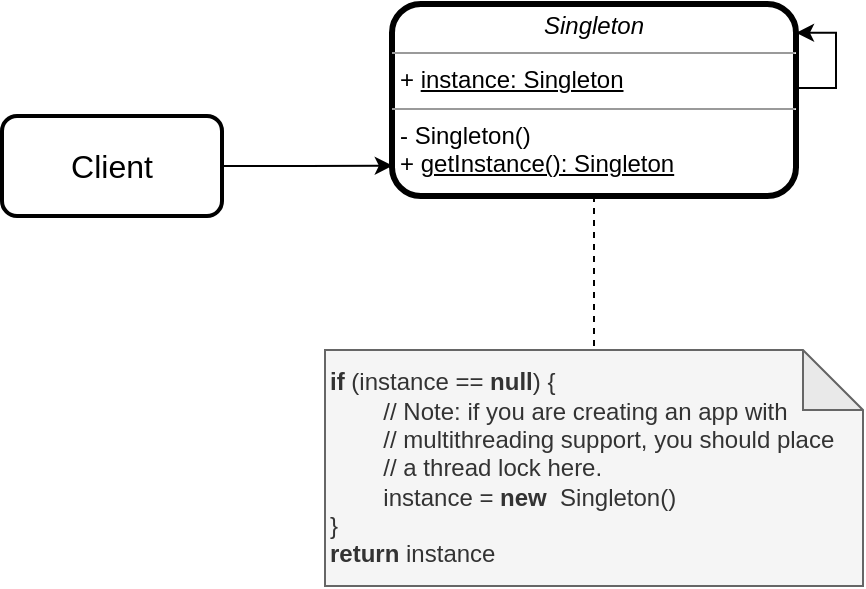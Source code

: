 <mxfile version="24.6.4" type="device" pages="8">
  <diagram name="singleton-pattern" id="eqs7JD16vDoEEscOEdrf">
    <mxGraphModel dx="2714" dy="1196" grid="0" gridSize="10" guides="1" tooltips="1" connect="1" arrows="1" fold="1" page="0" pageScale="1" pageWidth="850" pageHeight="1100" math="0" shadow="0">
      <root>
        <mxCell id="0" />
        <mxCell id="1" parent="0" />
        <mxCell id="7C1rUI94SHYAoZrGA9Un-16" style="edgeStyle=orthogonalEdgeStyle;rounded=0;orthogonalLoop=1;jettySize=auto;html=1;dashed=1;endArrow=none;endFill=0;" parent="1" source="7C1rUI94SHYAoZrGA9Un-2" target="7C1rUI94SHYAoZrGA9Un-15" edge="1">
          <mxGeometry relative="1" as="geometry" />
        </mxCell>
        <mxCell id="7C1rUI94SHYAoZrGA9Un-2" value="&lt;p style=&quot;margin:0px;margin-top:4px;text-align:center;&quot;&gt;&lt;i&gt;Singleton&lt;/i&gt;&lt;/p&gt;&lt;hr size=&quot;1&quot;&gt;&lt;p style=&quot;margin:0px;margin-left:4px;&quot;&gt;+ &lt;u&gt;instance: Singleton&lt;/u&gt;&lt;span style=&quot;white-space: pre;&quot;&gt;&#x9;&lt;/span&gt;&lt;span style=&quot;white-space: pre;&quot;&gt;&#x9;&lt;/span&gt;&lt;span style=&quot;white-space: pre;&quot;&gt;&#x9;&lt;/span&gt;&lt;br&gt;&lt;/p&gt;&lt;hr size=&quot;1&quot;&gt;&lt;p style=&quot;margin:0px;margin-left:4px;&quot;&gt;- Singleton()&lt;/p&gt;&lt;p style=&quot;margin:0px;margin-left:4px;&quot;&gt;+ &lt;u&gt;getInstance(): Singleton&lt;/u&gt;&lt;/p&gt;" style="verticalAlign=top;align=left;overflow=fill;fontSize=12;fontFamily=Helvetica;html=1;whiteSpace=wrap;strokeWidth=3;rounded=1;glass=0;" parent="1" vertex="1">
          <mxGeometry x="105" y="102" width="202" height="96" as="geometry" />
        </mxCell>
        <mxCell id="7C1rUI94SHYAoZrGA9Un-3" value="Client" style="html=1;whiteSpace=wrap;fontSize=16;rounded=1;strokeWidth=2;" parent="1" vertex="1">
          <mxGeometry x="-90" y="158" width="110" height="50" as="geometry" />
        </mxCell>
        <mxCell id="7C1rUI94SHYAoZrGA9Un-4" style="edgeStyle=orthogonalEdgeStyle;rounded=0;orthogonalLoop=1;jettySize=auto;html=1;entryX=1;entryY=0.15;entryDx=0;entryDy=0;entryPerimeter=0;" parent="1" source="7C1rUI94SHYAoZrGA9Un-2" target="7C1rUI94SHYAoZrGA9Un-2" edge="1">
          <mxGeometry relative="1" as="geometry">
            <Array as="points">
              <mxPoint x="327" y="144" />
              <mxPoint x="327" y="116" />
            </Array>
          </mxGeometry>
        </mxCell>
        <mxCell id="7C1rUI94SHYAoZrGA9Un-14" style="edgeStyle=orthogonalEdgeStyle;rounded=0;orthogonalLoop=1;jettySize=auto;html=1;entryX=0.002;entryY=0.842;entryDx=0;entryDy=0;entryPerimeter=0;" parent="1" source="7C1rUI94SHYAoZrGA9Un-3" target="7C1rUI94SHYAoZrGA9Un-2" edge="1">
          <mxGeometry relative="1" as="geometry" />
        </mxCell>
        <mxCell id="7C1rUI94SHYAoZrGA9Un-15" value="&lt;b&gt;if &lt;/b&gt;(instance == &lt;b&gt;null&lt;/b&gt;) {&lt;br&gt;&lt;span style=&quot;white-space: pre;&quot;&gt;&#x9;&lt;/span&gt;// Note: if you are creating an app with&amp;nbsp;&lt;br&gt;&lt;span style=&quot;white-space: pre;&quot;&gt;&#x9;&lt;/span&gt;// multithreading support, you should place&lt;br&gt;&lt;span style=&quot;white-space: pre;&quot;&gt;&#x9;&lt;/span&gt;// a thread lock here.&lt;br&gt;&lt;span style=&quot;white-space: pre;&quot;&gt;&#x9;&lt;/span&gt;instance = &lt;b&gt;new&amp;nbsp;&lt;/b&gt;&amp;nbsp;Singleton()&lt;br&gt;}&lt;br&gt;&lt;b&gt;return&amp;nbsp;&lt;/b&gt;instance" style="shape=note;whiteSpace=wrap;html=1;backgroundOutline=1;darkOpacity=0.05;fillColor=#f5f5f5;fontColor=#333333;strokeColor=#666666;align=left;" parent="1" vertex="1">
          <mxGeometry x="71.5" y="275" width="269" height="118" as="geometry" />
        </mxCell>
      </root>
    </mxGraphModel>
  </diagram>
  <diagram id="SM_OWjA_TI16I8VinPqB" name="builder-pattern">
    <mxGraphModel dx="2074" dy="1098" grid="1" gridSize="10" guides="1" tooltips="1" connect="1" arrows="1" fold="1" page="1" pageScale="1" pageWidth="850" pageHeight="1100" math="0" shadow="0">
      <root>
        <mxCell id="0" />
        <mxCell id="1" parent="0" />
        <mxCell id="fIJuwE88hS2yKxo8rSOz-34" style="edgeStyle=orthogonalEdgeStyle;rounded=0;orthogonalLoop=1;jettySize=auto;html=1;endArrow=open;endFill=0;" parent="1" source="fIJuwE88hS2yKxo8rSOz-1" target="fIJuwE88hS2yKxo8rSOz-4" edge="1">
          <mxGeometry relative="1" as="geometry" />
        </mxCell>
        <mxCell id="fIJuwE88hS2yKxo8rSOz-35" style="edgeStyle=orthogonalEdgeStyle;rounded=0;orthogonalLoop=1;jettySize=auto;html=1;entryX=0.313;entryY=0.009;entryDx=0;entryDy=0;entryPerimeter=0;dashed=1;endArrow=open;endFill=0;" parent="1" source="fIJuwE88hS2yKxo8rSOz-1" target="fIJuwE88hS2yKxo8rSOz-21" edge="1">
          <mxGeometry relative="1" as="geometry" />
        </mxCell>
        <mxCell id="fIJuwE88hS2yKxo8rSOz-1" value="Client" style="html=1;whiteSpace=wrap;rounded=1;fontFamily=Tahoma;fontStyle=1" parent="1" vertex="1">
          <mxGeometry x="350" y="260" width="60" height="30" as="geometry" />
        </mxCell>
        <mxCell id="fIJuwE88hS2yKxo8rSOz-4" value="class&amp;nbsp;&lt;b style=&quot;border-color: var(--border-color);&quot;&gt;Director&lt;br&gt;&lt;br&gt;&lt;/b&gt;" style="swimlane;fontStyle=1;align=center;verticalAlign=top;childLayout=stackLayout;horizontal=1;startSize=26;horizontalStack=0;resizeParent=1;resizeParentMax=0;resizeLast=0;collapsible=1;marginBottom=0;whiteSpace=wrap;html=1;fillColor=#f8cecc;strokeColor=#b85450;fontFamily=Tahoma;" parent="1" vertex="1">
          <mxGeometry x="480" y="320" width="160" height="120" as="geometry" />
        </mxCell>
        <mxCell id="fIJuwE88hS2yKxo8rSOz-5" value="+ builder: Builder" style="text;strokeColor=none;fillColor=none;align=left;verticalAlign=top;spacingLeft=4;spacingRight=4;overflow=hidden;rotatable=0;points=[[0,0.5],[1,0.5]];portConstraint=eastwest;whiteSpace=wrap;html=1;fontFamily=Tahoma;" parent="fIJuwE88hS2yKxo8rSOz-4" vertex="1">
          <mxGeometry y="26" width="160" height="26" as="geometry" />
        </mxCell>
        <mxCell id="fIJuwE88hS2yKxo8rSOz-6" value="" style="line;strokeWidth=1;fillColor=none;align=left;verticalAlign=middle;spacingTop=-1;spacingLeft=3;spacingRight=3;rotatable=0;labelPosition=right;points=[];portConstraint=eastwest;strokeColor=inherit;fontFamily=Tahoma;" parent="fIJuwE88hS2yKxo8rSOz-4" vertex="1">
          <mxGeometry y="52" width="160" height="8" as="geometry" />
        </mxCell>
        <mxCell id="fIJuwE88hS2yKxo8rSOz-7" value="&lt;p style=&quot;border-color: var(--border-color); margin: 0px 0px 0px 4px;&quot;&gt;+ Director(builder)&lt;br style=&quot;border-color: var(--border-color);&quot;&gt;+ changeBuilder(builder)&lt;/p&gt;&lt;p style=&quot;border-color: var(--border-color); margin: 0px 0px 0px 4px;&quot;&gt;+ make(type)&lt;/p&gt;" style="text;strokeColor=none;fillColor=none;align=left;verticalAlign=top;spacingLeft=4;spacingRight=4;overflow=hidden;rotatable=0;points=[[0,0.5],[1,0.5]];portConstraint=eastwest;whiteSpace=wrap;html=1;fontFamily=Tahoma;" parent="fIJuwE88hS2yKxo8rSOz-4" vertex="1">
          <mxGeometry y="60" width="160" height="60" as="geometry" />
        </mxCell>
        <mxCell id="fIJuwE88hS2yKxo8rSOz-12" value="&amp;lt;&amp;lt;interface&amp;gt;&amp;gt;&amp;nbsp;&lt;b&gt;Builder&lt;/b&gt;" style="swimlane;fontStyle=0;childLayout=stackLayout;horizontal=1;startSize=26;fillColor=#d5e8d4;horizontalStack=0;resizeParent=1;resizeParentMax=0;resizeLast=0;collapsible=1;marginBottom=0;whiteSpace=wrap;html=1;strokeColor=#82b366;fontFamily=Tahoma;" parent="1" vertex="1">
          <mxGeometry x="180" y="320" width="140" height="80" as="geometry" />
        </mxCell>
        <mxCell id="fIJuwE88hS2yKxo8rSOz-13" value="+ reset()&lt;br&gt;+ buildStepA()&lt;br&gt;+ buildStepB()" style="text;strokeColor=none;fillColor=none;align=left;verticalAlign=top;spacingLeft=4;spacingRight=4;overflow=hidden;rotatable=0;points=[[0,0.5],[1,0.5]];portConstraint=eastwest;whiteSpace=wrap;html=1;fontFamily=Tahoma;" parent="fIJuwE88hS2yKxo8rSOz-12" vertex="1">
          <mxGeometry y="26" width="140" height="54" as="geometry" />
        </mxCell>
        <mxCell id="fIJuwE88hS2yKxo8rSOz-30" style="edgeStyle=orthogonalEdgeStyle;rounded=0;orthogonalLoop=1;jettySize=auto;html=1;entryX=0.5;entryY=1;entryDx=0;entryDy=0;entryPerimeter=0;endArrow=block;endFill=0;dashed=1;" parent="1" source="fIJuwE88hS2yKxo8rSOz-17" target="fIJuwE88hS2yKxo8rSOz-13" edge="1">
          <mxGeometry relative="1" as="geometry">
            <mxPoint x="250" y="400" as="targetPoint" />
            <Array as="points">
              <mxPoint x="370" y="450" />
              <mxPoint x="250" y="450" />
            </Array>
          </mxGeometry>
        </mxCell>
        <mxCell id="fIJuwE88hS2yKxo8rSOz-17" value="&lt;b style=&quot;border-color: var(--border-color);&quot;&gt;concrete Builder2&lt;br&gt;&lt;/b&gt;" style="swimlane;fontStyle=1;align=center;verticalAlign=top;childLayout=stackLayout;horizontal=1;startSize=26;horizontalStack=0;resizeParent=1;resizeParentMax=0;resizeLast=0;collapsible=1;marginBottom=0;whiteSpace=wrap;html=1;fillColor=#f8cecc;strokeColor=#b85450;fontFamily=Tahoma;" parent="1" vertex="1">
          <mxGeometry x="290" y="500" width="160" height="150" as="geometry" />
        </mxCell>
        <mxCell id="fIJuwE88hS2yKxo8rSOz-18" value="- result: Product2" style="text;strokeColor=none;fillColor=none;align=left;verticalAlign=top;spacingLeft=4;spacingRight=4;overflow=hidden;rotatable=0;points=[[0,0.5],[1,0.5]];portConstraint=eastwest;whiteSpace=wrap;html=1;fontFamily=Tahoma;" parent="fIJuwE88hS2yKxo8rSOz-17" vertex="1">
          <mxGeometry y="26" width="160" height="26" as="geometry" />
        </mxCell>
        <mxCell id="fIJuwE88hS2yKxo8rSOz-19" value="" style="line;strokeWidth=1;fillColor=none;align=left;verticalAlign=middle;spacingTop=-1;spacingLeft=3;spacingRight=3;rotatable=0;labelPosition=right;points=[];portConstraint=eastwest;strokeColor=inherit;fontFamily=Tahoma;" parent="fIJuwE88hS2yKxo8rSOz-17" vertex="1">
          <mxGeometry y="52" width="160" height="8" as="geometry" />
        </mxCell>
        <mxCell id="fIJuwE88hS2yKxo8rSOz-20" value="&lt;p style=&quot;border-color: var(--border-color); margin: 0px 0px 0px 4px;&quot;&gt;+ reset()&lt;br style=&quot;border-color: var(--border-color);&quot;&gt;+ buildStepA()&lt;br style=&quot;border-color: var(--border-color);&quot;&gt;+ buildStepB()&lt;br style=&quot;border-color: var(--border-color);&quot;&gt;+ buildStepZ()&lt;br style=&quot;border-color: var(--border-color);&quot;&gt;+ getResult(): Product2&lt;br&gt;&lt;/p&gt;" style="text;strokeColor=none;fillColor=none;align=left;verticalAlign=top;spacingLeft=4;spacingRight=4;overflow=hidden;rotatable=0;points=[[0,0.5],[1,0.5]];portConstraint=eastwest;whiteSpace=wrap;html=1;fontFamily=Tahoma;" parent="fIJuwE88hS2yKxo8rSOz-17" vertex="1">
          <mxGeometry y="60" width="160" height="90" as="geometry" />
        </mxCell>
        <mxCell id="fIJuwE88hS2yKxo8rSOz-21" value="&lt;b style=&quot;border-color: var(--border-color);&quot;&gt;concrete Builder1&lt;br&gt;&lt;/b&gt;" style="swimlane;fontStyle=1;align=center;verticalAlign=top;childLayout=stackLayout;horizontal=1;startSize=26;horizontalStack=0;resizeParent=1;resizeParentMax=0;resizeLast=0;collapsible=1;marginBottom=0;whiteSpace=wrap;html=1;fillColor=#f8cecc;strokeColor=#b85450;fontFamily=Tahoma;" parent="1" vertex="1">
          <mxGeometry x="60" y="500" width="160" height="150" as="geometry" />
        </mxCell>
        <mxCell id="fIJuwE88hS2yKxo8rSOz-22" value="- result: Product1" style="text;strokeColor=none;fillColor=none;align=left;verticalAlign=top;spacingLeft=4;spacingRight=4;overflow=hidden;rotatable=0;points=[[0,0.5],[1,0.5]];portConstraint=eastwest;whiteSpace=wrap;html=1;fontFamily=Tahoma;" parent="fIJuwE88hS2yKxo8rSOz-21" vertex="1">
          <mxGeometry y="26" width="160" height="26" as="geometry" />
        </mxCell>
        <mxCell id="fIJuwE88hS2yKxo8rSOz-23" value="" style="line;strokeWidth=1;fillColor=none;align=left;verticalAlign=middle;spacingTop=-1;spacingLeft=3;spacingRight=3;rotatable=0;labelPosition=right;points=[];portConstraint=eastwest;strokeColor=inherit;fontFamily=Tahoma;" parent="fIJuwE88hS2yKxo8rSOz-21" vertex="1">
          <mxGeometry y="52" width="160" height="8" as="geometry" />
        </mxCell>
        <mxCell id="fIJuwE88hS2yKxo8rSOz-24" value="&lt;p style=&quot;border-color: var(--border-color); margin: 0px 0px 0px 4px;&quot;&gt;+ reset()&lt;br style=&quot;border-color: var(--border-color);&quot;&gt;+ buildStepA()&lt;br style=&quot;border-color: var(--border-color);&quot;&gt;+ buildStepB()&lt;br&gt;+ buildStepZ()&lt;br&gt;+ getResult(): Product1&lt;/p&gt;" style="text;strokeColor=none;fillColor=none;align=left;verticalAlign=top;spacingLeft=4;spacingRight=4;overflow=hidden;rotatable=0;points=[[0,0.5],[1,0.5]];portConstraint=eastwest;whiteSpace=wrap;html=1;fontFamily=Tahoma;" parent="fIJuwE88hS2yKxo8rSOz-21" vertex="1">
          <mxGeometry y="60" width="160" height="90" as="geometry" />
        </mxCell>
        <mxCell id="fIJuwE88hS2yKxo8rSOz-25" value="Product1" style="html=1;whiteSpace=wrap;fontFamily=Tahoma;rounded=1;fontStyle=1" parent="1" vertex="1">
          <mxGeometry x="85" y="710" width="110" height="50" as="geometry" />
        </mxCell>
        <mxCell id="fIJuwE88hS2yKxo8rSOz-26" value="Product2" style="html=1;whiteSpace=wrap;fontFamily=Tahoma;rounded=1;fontStyle=1" parent="1" vertex="1">
          <mxGeometry x="310" y="710" width="110" height="50" as="geometry" />
        </mxCell>
        <mxCell id="fIJuwE88hS2yKxo8rSOz-27" style="edgeStyle=orthogonalEdgeStyle;rounded=0;orthogonalLoop=1;jettySize=auto;html=1;entryX=0.498;entryY=1.011;entryDx=0;entryDy=0;entryPerimeter=0;startArrow=classic;startFill=1;endArrow=none;endFill=0;" parent="1" source="fIJuwE88hS2yKxo8rSOz-25" target="fIJuwE88hS2yKxo8rSOz-24" edge="1">
          <mxGeometry relative="1" as="geometry" />
        </mxCell>
        <mxCell id="fIJuwE88hS2yKxo8rSOz-28" style="edgeStyle=orthogonalEdgeStyle;rounded=0;orthogonalLoop=1;jettySize=auto;html=1;entryX=0.471;entryY=1;entryDx=0;entryDy=0;entryPerimeter=0;endArrow=none;endFill=0;startArrow=classic;startFill=1;" parent="1" source="fIJuwE88hS2yKxo8rSOz-26" target="fIJuwE88hS2yKxo8rSOz-20" edge="1">
          <mxGeometry relative="1" as="geometry" />
        </mxCell>
        <mxCell id="fIJuwE88hS2yKxo8rSOz-32" style="edgeStyle=orthogonalEdgeStyle;rounded=0;orthogonalLoop=1;jettySize=auto;html=1;entryX=0.5;entryY=0.988;entryDx=0;entryDy=0;entryPerimeter=0;endArrow=block;endFill=0;dashed=1;" parent="1" source="fIJuwE88hS2yKxo8rSOz-21" target="fIJuwE88hS2yKxo8rSOz-13" edge="1">
          <mxGeometry relative="1" as="geometry" />
        </mxCell>
        <mxCell id="fIJuwE88hS2yKxo8rSOz-33" style="edgeStyle=orthogonalEdgeStyle;rounded=0;orthogonalLoop=1;jettySize=auto;html=1;entryX=0.993;entryY=0.154;entryDx=0;entryDy=0;entryPerimeter=0;endArrow=open;endFill=0;" parent="1" source="fIJuwE88hS2yKxo8rSOz-4" target="fIJuwE88hS2yKxo8rSOz-12" edge="1">
          <mxGeometry relative="1" as="geometry" />
        </mxCell>
        <mxCell id="fIJuwE88hS2yKxo8rSOz-39" value="Text" style="text;html=1;strokeColor=none;fillColor=none;align=center;verticalAlign=middle;whiteSpace=wrap;rounded=0;" parent="1" vertex="1">
          <mxGeometry x="390" y="520" width="60" height="30" as="geometry" />
        </mxCell>
      </root>
    </mxGraphModel>
  </diagram>
  <diagram id="BC_HhDMvOKvhDKQM-v_S" name="composite-pattern">
    <mxGraphModel dx="819" dy="422" grid="1" gridSize="10" guides="1" tooltips="1" connect="1" arrows="1" fold="1" page="1" pageScale="1" pageWidth="850" pageHeight="1100" math="0" shadow="0">
      <root>
        <mxCell id="0" />
        <mxCell id="1" parent="0" />
        <mxCell id="K0c7K0UwsA5ypui3i18v-3" value="" style="edgeStyle=orthogonalEdgeStyle;rounded=0;orthogonalLoop=1;jettySize=auto;html=1;entryX=0.5;entryY=0;entryDx=0;entryDy=0;strokeColor=#FF8000;" edge="1" parent="1" source="K0c7K0UwsA5ypui3i18v-1" target="K0c7K0UwsA5ypui3i18v-4">
          <mxGeometry relative="1" as="geometry">
            <mxPoint x="315" y="310" as="targetPoint" />
          </mxGeometry>
        </mxCell>
        <mxCell id="K0c7K0UwsA5ypui3i18v-1" value="Client" style="rounded=0;whiteSpace=wrap;html=1;fontFamily=Tahoma;" vertex="1" parent="1">
          <mxGeometry x="270" y="190" width="90" height="40" as="geometry" />
        </mxCell>
        <mxCell id="K0c7K0UwsA5ypui3i18v-4" value="&amp;lt;&amp;lt;interface&amp;gt;&amp;gt;&amp;nbsp;&lt;span style=&quot;font-weight: normal;&quot;&gt;Component&lt;/span&gt;" style="swimlane;fontStyle=1;align=center;verticalAlign=top;childLayout=stackLayout;horizontal=1;startSize=26;horizontalStack=0;resizeParent=1;resizeParentMax=0;resizeLast=0;collapsible=1;marginBottom=0;whiteSpace=wrap;html=1;" vertex="1" parent="1">
          <mxGeometry x="215" y="320" width="200" height="80" as="geometry" />
        </mxCell>
        <mxCell id="K0c7K0UwsA5ypui3i18v-5" value="..." style="text;strokeColor=none;fillColor=none;align=left;verticalAlign=top;spacingLeft=4;spacingRight=4;overflow=hidden;rotatable=0;points=[[0,0.5],[1,0.5]];portConstraint=eastwest;whiteSpace=wrap;html=1;" vertex="1" parent="K0c7K0UwsA5ypui3i18v-4">
          <mxGeometry y="26" width="200" height="20" as="geometry" />
        </mxCell>
        <mxCell id="K0c7K0UwsA5ypui3i18v-6" value="" style="line;strokeWidth=1;fillColor=none;align=left;verticalAlign=middle;spacingTop=-1;spacingLeft=3;spacingRight=3;rotatable=0;labelPosition=right;points=[];portConstraint=eastwest;strokeColor=inherit;" vertex="1" parent="K0c7K0UwsA5ypui3i18v-4">
          <mxGeometry y="46" width="200" height="8" as="geometry" />
        </mxCell>
        <mxCell id="K0c7K0UwsA5ypui3i18v-7" value="+ execute()" style="text;strokeColor=none;fillColor=none;align=left;verticalAlign=top;spacingLeft=4;spacingRight=4;overflow=hidden;rotatable=0;points=[[0,0.5],[1,0.5]];portConstraint=eastwest;whiteSpace=wrap;html=1;" vertex="1" parent="K0c7K0UwsA5ypui3i18v-4">
          <mxGeometry y="54" width="200" height="26" as="geometry" />
        </mxCell>
        <mxCell id="K0c7K0UwsA5ypui3i18v-11" style="edgeStyle=orthogonalEdgeStyle;rounded=0;orthogonalLoop=1;jettySize=auto;html=1;endArrow=none;endFill=0;dashed=1;strokeColor=#808080;" edge="1" parent="1" source="K0c7K0UwsA5ypui3i18v-8" target="K0c7K0UwsA5ypui3i18v-10">
          <mxGeometry relative="1" as="geometry" />
        </mxCell>
        <mxCell id="K0c7K0UwsA5ypui3i18v-8" value="&lt;p style=&quot;margin:0px;margin-top:4px;text-align:center;&quot;&gt;&lt;b&gt;Composite&lt;/b&gt;&lt;/p&gt;&lt;hr size=&quot;1&quot; style=&quot;border-style:solid;&quot;&gt;&lt;p style=&quot;margin:0px;margin-left:4px;&quot;&gt;- children: Component[]&lt;/p&gt;&lt;hr size=&quot;1&quot; style=&quot;border-style:solid;&quot;&gt;&lt;p style=&quot;margin:0px;margin-left:4px;&quot;&gt;+ add(c:Component)&lt;br&gt;+ remove(c:Component)&lt;br&gt;+ getChildren():&amp;nbsp;&lt;span style=&quot;background-color: initial;&quot;&gt;Component[]&lt;br&gt;+ execute()&lt;/span&gt;&lt;/p&gt;" style="verticalAlign=top;align=left;overflow=fill;html=1;whiteSpace=wrap;" vertex="1" parent="1">
          <mxGeometry x="540" y="440" width="170" height="120" as="geometry" />
        </mxCell>
        <mxCell id="K0c7K0UwsA5ypui3i18v-9" style="edgeStyle=orthogonalEdgeStyle;rounded=0;orthogonalLoop=1;jettySize=auto;html=1;entryX=0.5;entryY=0;entryDx=0;entryDy=0;endArrow=diamond;endFill=0;startArrow=open;startFill=0;strokeColor=#FF8000;" edge="1" parent="1" source="K0c7K0UwsA5ypui3i18v-7" target="K0c7K0UwsA5ypui3i18v-8">
          <mxGeometry relative="1" as="geometry" />
        </mxCell>
        <mxCell id="K0c7K0UwsA5ypui3i18v-10" value="Delegate all work to child components" style="rounded=0;whiteSpace=wrap;html=1;fillColor=#808080;strokeColor=#FFFFFF;fontColor=#FFFFFF;" vertex="1" parent="1">
          <mxGeometry x="540" y="620" width="170" height="60" as="geometry" />
        </mxCell>
        <mxCell id="K0c7K0UwsA5ypui3i18v-13" style="edgeStyle=orthogonalEdgeStyle;rounded=0;orthogonalLoop=1;jettySize=auto;html=1;dashed=1;endArrow=block;endFill=0;strokeColor=#FF8000;" edge="1" parent="1" source="K0c7K0UwsA5ypui3i18v-12" target="K0c7K0UwsA5ypui3i18v-7">
          <mxGeometry relative="1" as="geometry" />
        </mxCell>
        <mxCell id="K0c7K0UwsA5ypui3i18v-12" value="&lt;p style=&quot;margin:0px;margin-top:4px;text-align:center;&quot;&gt;&lt;b&gt;Leaf&lt;/b&gt;&lt;/p&gt;&lt;hr size=&quot;1&quot; style=&quot;border-style:solid;&quot;&gt;&lt;p style=&quot;margin:0px;margin-left:4px;&quot;&gt;...&lt;/p&gt;&lt;hr size=&quot;1&quot; style=&quot;border-style:solid;&quot;&gt;&lt;p style=&quot;margin:0px;margin-left:4px;&quot;&gt;&lt;span style=&quot;background-color: initial;&quot;&gt;+ execute()&lt;/span&gt;&lt;/p&gt;" style="verticalAlign=top;align=left;overflow=fill;html=1;whiteSpace=wrap;" vertex="1" parent="1">
          <mxGeometry x="110" y="450" width="170" height="80" as="geometry" />
        </mxCell>
        <mxCell id="K0c7K0UwsA5ypui3i18v-14" style="edgeStyle=orthogonalEdgeStyle;rounded=0;orthogonalLoop=1;jettySize=auto;html=1;entryX=0;entryY=0.167;entryDx=0;entryDy=0;entryPerimeter=0;endArrow=none;endFill=0;dashed=1;strokeColor=#FF8000;" edge="1" parent="1" source="K0c7K0UwsA5ypui3i18v-12" target="K0c7K0UwsA5ypui3i18v-8">
          <mxGeometry relative="1" as="geometry">
            <Array as="points">
              <mxPoint x="195" y="430" />
              <mxPoint x="410" y="430" />
              <mxPoint x="410" y="460" />
            </Array>
          </mxGeometry>
        </mxCell>
        <mxCell id="K0c7K0UwsA5ypui3i18v-16" style="edgeStyle=orthogonalEdgeStyle;rounded=0;orthogonalLoop=1;jettySize=auto;html=1;entryX=0.5;entryY=1;entryDx=0;entryDy=0;endArrow=none;endFill=0;dashed=1;strokeColor=#808080;" edge="1" parent="1" source="K0c7K0UwsA5ypui3i18v-15" target="K0c7K0UwsA5ypui3i18v-12">
          <mxGeometry relative="1" as="geometry" />
        </mxCell>
        <mxCell id="K0c7K0UwsA5ypui3i18v-15" value="Do some work" style="rounded=0;whiteSpace=wrap;html=1;fillColor=#808080;strokeColor=#FFFFFF;fontColor=#FFFFFF;" vertex="1" parent="1">
          <mxGeometry x="135" y="580" width="120" height="30" as="geometry" />
        </mxCell>
      </root>
    </mxGraphModel>
  </diagram>
  <diagram name="example-composite-pattern" id="B0L848wcJW0Bb_xNdk3j">
    <mxGraphModel dx="1221" dy="674" grid="1" gridSize="10" guides="1" tooltips="1" connect="1" arrows="1" fold="1" page="1" pageScale="1" pageWidth="850" pageHeight="1100" math="0" shadow="0">
      <root>
        <mxCell id="KngEQsPvvqdOOyxPIZuh-0" />
        <mxCell id="KngEQsPvvqdOOyxPIZuh-1" parent="KngEQsPvvqdOOyxPIZuh-0" />
        <mxCell id="KngEQsPvvqdOOyxPIZuh-2" value="" style="edgeStyle=orthogonalEdgeStyle;rounded=0;orthogonalLoop=1;jettySize=auto;html=1;entryX=0.5;entryY=0;entryDx=0;entryDy=0;strokeColor=#FF8000;fontFamily=Tahoma;" edge="1" parent="KngEQsPvvqdOOyxPIZuh-1" source="KngEQsPvvqdOOyxPIZuh-3" target="KngEQsPvvqdOOyxPIZuh-4">
          <mxGeometry relative="1" as="geometry">
            <mxPoint x="315" y="310" as="targetPoint" />
          </mxGeometry>
        </mxCell>
        <mxCell id="KngEQsPvvqdOOyxPIZuh-3" value="File Finder" style="rounded=0;whiteSpace=wrap;html=1;fontFamily=Tahoma;fontStyle=1" vertex="1" parent="KngEQsPvvqdOOyxPIZuh-1">
          <mxGeometry x="270" y="190" width="90" height="40" as="geometry" />
        </mxCell>
        <mxCell id="KngEQsPvvqdOOyxPIZuh-4" value="&amp;lt;&amp;lt;interface&amp;gt;&amp;gt;&amp;nbsp;&lt;span style=&quot;font-weight: normal;&quot;&gt;Component&lt;/span&gt;" style="swimlane;fontStyle=1;align=center;verticalAlign=top;childLayout=stackLayout;horizontal=1;startSize=26;horizontalStack=0;resizeParent=1;resizeParentMax=0;resizeLast=0;collapsible=1;marginBottom=0;whiteSpace=wrap;html=1;fontFamily=Tahoma;" vertex="1" parent="KngEQsPvvqdOOyxPIZuh-1">
          <mxGeometry x="215" y="320" width="200" height="80" as="geometry" />
        </mxCell>
        <mxCell id="KngEQsPvvqdOOyxPIZuh-5" value="..." style="text;strokeColor=none;fillColor=none;align=left;verticalAlign=top;spacingLeft=4;spacingRight=4;overflow=hidden;rotatable=0;points=[[0,0.5],[1,0.5]];portConstraint=eastwest;whiteSpace=wrap;html=1;fontFamily=Tahoma;" vertex="1" parent="KngEQsPvvqdOOyxPIZuh-4">
          <mxGeometry y="26" width="200" height="20" as="geometry" />
        </mxCell>
        <mxCell id="KngEQsPvvqdOOyxPIZuh-6" value="" style="line;strokeWidth=1;fillColor=none;align=left;verticalAlign=middle;spacingTop=-1;spacingLeft=3;spacingRight=3;rotatable=0;labelPosition=right;points=[];portConstraint=eastwest;strokeColor=inherit;fontFamily=Tahoma;" vertex="1" parent="KngEQsPvvqdOOyxPIZuh-4">
          <mxGeometry y="46" width="200" height="8" as="geometry" />
        </mxCell>
        <mxCell id="KngEQsPvvqdOOyxPIZuh-7" value="+ search(key): boolean" style="text;strokeColor=none;fillColor=none;align=left;verticalAlign=top;spacingLeft=4;spacingRight=4;overflow=hidden;rotatable=0;points=[[0,0.5],[1,0.5]];portConstraint=eastwest;whiteSpace=wrap;html=1;fontFamily=Tahoma;" vertex="1" parent="KngEQsPvvqdOOyxPIZuh-4">
          <mxGeometry y="54" width="200" height="26" as="geometry" />
        </mxCell>
        <mxCell id="KngEQsPvvqdOOyxPIZuh-9" value="&lt;p style=&quot;margin:0px;margin-top:4px;text-align:center;&quot;&gt;&lt;b&gt;Folder&lt;/b&gt;&lt;/p&gt;&lt;hr style=&quot;border-style:solid;&quot; size=&quot;1&quot;&gt;&lt;p style=&quot;margin:0px;margin-left:4px;&quot;&gt;- children: Component[]&lt;/p&gt;&lt;p style=&quot;margin:0px;margin-left:4px;&quot;&gt;- name: string&lt;/p&gt;&lt;hr style=&quot;border-style:solid;&quot; size=&quot;1&quot;&gt;&lt;p style=&quot;margin:0px;margin-left:4px;&quot;&gt;+&lt;span style=&quot;background-color: initial;&quot;&gt;&amp;nbsp;search(key): boolean&lt;/span&gt;&lt;/p&gt;&lt;p style=&quot;margin:0px;margin-left:4px;&quot;&gt;&lt;span style=&quot;background-color: initial;&quot;&gt;+ add(c: Component)&lt;/span&gt;&lt;/p&gt;" style="verticalAlign=top;align=left;overflow=fill;html=1;whiteSpace=wrap;fontFamily=Tahoma;" vertex="1" parent="KngEQsPvvqdOOyxPIZuh-1">
          <mxGeometry x="540" y="430" width="170" height="110" as="geometry" />
        </mxCell>
        <mxCell id="KngEQsPvvqdOOyxPIZuh-10" style="edgeStyle=orthogonalEdgeStyle;rounded=0;orthogonalLoop=1;jettySize=auto;html=1;entryX=0.5;entryY=0;entryDx=0;entryDy=0;endArrow=diamond;endFill=0;startArrow=open;startFill=0;strokeColor=#FF8000;fontFamily=Tahoma;" edge="1" parent="KngEQsPvvqdOOyxPIZuh-1" source="KngEQsPvvqdOOyxPIZuh-7" target="KngEQsPvvqdOOyxPIZuh-9">
          <mxGeometry relative="1" as="geometry" />
        </mxCell>
        <mxCell id="KngEQsPvvqdOOyxPIZuh-12" style="edgeStyle=orthogonalEdgeStyle;rounded=0;orthogonalLoop=1;jettySize=auto;html=1;dashed=1;endArrow=block;endFill=0;strokeColor=#FF8000;fontFamily=Tahoma;" edge="1" parent="KngEQsPvvqdOOyxPIZuh-1" source="KngEQsPvvqdOOyxPIZuh-13" target="KngEQsPvvqdOOyxPIZuh-7">
          <mxGeometry relative="1" as="geometry" />
        </mxCell>
        <mxCell id="KngEQsPvvqdOOyxPIZuh-13" value="&lt;p style=&quot;margin:0px;margin-top:4px;text-align:center;&quot;&gt;&lt;b&gt;File&lt;/b&gt;&lt;/p&gt;&lt;hr style=&quot;border-style:solid;&quot; size=&quot;1&quot;&gt;&lt;p style=&quot;margin:0px;margin-left:4px;&quot;&gt;- name: string&lt;/p&gt;&lt;hr style=&quot;border-style:solid;&quot; size=&quot;1&quot;&gt;&lt;p style=&quot;margin:0px;margin-left:4px;&quot;&gt;&lt;span style=&quot;background-color: initial;&quot;&gt;+ search(key): boolean&lt;/span&gt;&lt;/p&gt;" style="verticalAlign=top;align=left;overflow=fill;html=1;whiteSpace=wrap;fontFamily=Tahoma;" vertex="1" parent="KngEQsPvvqdOOyxPIZuh-1">
          <mxGeometry x="110" y="490" width="170" height="80" as="geometry" />
        </mxCell>
        <mxCell id="KngEQsPvvqdOOyxPIZuh-14" style="edgeStyle=orthogonalEdgeStyle;rounded=0;orthogonalLoop=1;jettySize=auto;html=1;entryX=0;entryY=0.25;entryDx=0;entryDy=0;endArrow=none;endFill=0;dashed=1;strokeColor=#FF8000;fontFamily=Tahoma;" edge="1" parent="KngEQsPvvqdOOyxPIZuh-1" source="KngEQsPvvqdOOyxPIZuh-13" target="KngEQsPvvqdOOyxPIZuh-9">
          <mxGeometry relative="1" as="geometry">
            <Array as="points">
              <mxPoint x="195" y="458" />
              <mxPoint x="540" y="458" />
            </Array>
          </mxGeometry>
        </mxCell>
      </root>
    </mxGraphModel>
  </diagram>
  <diagram id="U-X8xBjxNrovdJM0jmUm" name="visitor-pattern">
    <mxGraphModel dx="842" dy="465" grid="1" gridSize="10" guides="1" tooltips="1" connect="1" arrows="1" fold="1" page="1" pageScale="1" pageWidth="850" pageHeight="1100" math="0" shadow="0">
      <root>
        <mxCell id="0" />
        <mxCell id="1" parent="0" />
        <mxCell id="ZRFU6Esh0Je2WSf7lPe4-1" value="&amp;lt;&amp;lt;interface&amp;gt;&amp;gt; Visitor" style="swimlane;fontStyle=1;align=center;verticalAlign=top;childLayout=stackLayout;horizontal=1;startSize=26;horizontalStack=0;resizeParent=1;resizeParentMax=0;resizeLast=0;collapsible=1;marginBottom=0;whiteSpace=wrap;html=1;" vertex="1" parent="1">
          <mxGeometry x="180" y="100" width="160" height="68" as="geometry" />
        </mxCell>
        <mxCell id="ZRFU6Esh0Je2WSf7lPe4-2" value="+ visit (e: ElementA)&lt;br&gt;+ visit (e: ElementB)" style="text;strokeColor=none;fillColor=none;align=left;verticalAlign=top;spacingLeft=4;spacingRight=4;overflow=hidden;rotatable=0;points=[[0,0.5],[1,0.5]];portConstraint=eastwest;whiteSpace=wrap;html=1;" vertex="1" parent="ZRFU6Esh0Je2WSf7lPe4-1">
          <mxGeometry y="26" width="160" height="34" as="geometry" />
        </mxCell>
        <mxCell id="ZRFU6Esh0Je2WSf7lPe4-3" value="" style="line;strokeWidth=1;fillColor=none;align=left;verticalAlign=middle;spacingTop=-1;spacingLeft=3;spacingRight=3;rotatable=0;labelPosition=right;points=[];portConstraint=eastwest;strokeColor=inherit;" vertex="1" parent="ZRFU6Esh0Je2WSf7lPe4-1">
          <mxGeometry y="60" width="160" height="8" as="geometry" />
        </mxCell>
        <mxCell id="ZRFU6Esh0Je2WSf7lPe4-5" value="&amp;lt;&amp;lt;interface&amp;gt;&amp;gt; Element" style="swimlane;fontStyle=1;align=center;verticalAlign=top;childLayout=stackLayout;horizontal=1;startSize=26;horizontalStack=0;resizeParent=1;resizeParentMax=0;resizeLast=0;collapsible=1;marginBottom=0;whiteSpace=wrap;html=1;" vertex="1" parent="1">
          <mxGeometry x="480" y="105" width="160" height="58" as="geometry" />
        </mxCell>
        <mxCell id="ZRFU6Esh0Je2WSf7lPe4-6" value="+ accept(v: Visitor)" style="text;strokeColor=none;fillColor=none;align=left;verticalAlign=top;spacingLeft=4;spacingRight=4;overflow=hidden;rotatable=0;points=[[0,0.5],[1,0.5]];portConstraint=eastwest;whiteSpace=wrap;html=1;" vertex="1" parent="ZRFU6Esh0Je2WSf7lPe4-5">
          <mxGeometry y="26" width="160" height="24" as="geometry" />
        </mxCell>
        <mxCell id="ZRFU6Esh0Je2WSf7lPe4-7" value="" style="line;strokeWidth=1;fillColor=none;align=left;verticalAlign=middle;spacingTop=-1;spacingLeft=3;spacingRight=3;rotatable=0;labelPosition=right;points=[];portConstraint=eastwest;strokeColor=inherit;" vertex="1" parent="ZRFU6Esh0Je2WSf7lPe4-5">
          <mxGeometry y="50" width="160" height="8" as="geometry" />
        </mxCell>
        <mxCell id="ZRFU6Esh0Je2WSf7lPe4-8" style="edgeStyle=orthogonalEdgeStyle;rounded=0;orthogonalLoop=1;jettySize=auto;html=1;entryX=1;entryY=0.235;entryDx=0;entryDy=0;entryPerimeter=0;strokeColor=#FF8000;dashed=1;" edge="1" parent="1" source="ZRFU6Esh0Je2WSf7lPe4-5" target="ZRFU6Esh0Je2WSf7lPe4-2">
          <mxGeometry relative="1" as="geometry" />
        </mxCell>
        <mxCell id="ZRFU6Esh0Je2WSf7lPe4-26" style="edgeStyle=orthogonalEdgeStyle;rounded=0;orthogonalLoop=1;jettySize=auto;html=1;entryX=1;entryY=0.5;entryDx=0;entryDy=0;dashed=1;strokeColor=#FF8000;endArrow=block;endFill=0;" edge="1" parent="1" source="ZRFU6Esh0Je2WSf7lPe4-12" target="ZRFU6Esh0Je2WSf7lPe4-6">
          <mxGeometry relative="1" as="geometry">
            <Array as="points">
              <mxPoint x="660" y="290" />
              <mxPoint x="660" y="143" />
            </Array>
          </mxGeometry>
        </mxCell>
        <mxCell id="ZRFU6Esh0Je2WSf7lPe4-12" value="ConcreteElementA" style="swimlane;fontStyle=1;align=center;verticalAlign=top;childLayout=stackLayout;horizontal=1;startSize=26;horizontalStack=0;resizeParent=1;resizeParentMax=0;resizeLast=0;collapsible=1;marginBottom=0;whiteSpace=wrap;html=1;" vertex="1" parent="1">
          <mxGeometry x="480" y="240" width="160" height="100" as="geometry" />
        </mxCell>
        <mxCell id="ZRFU6Esh0Je2WSf7lPe4-13" value="..." style="text;strokeColor=none;fillColor=none;align=left;verticalAlign=top;spacingLeft=4;spacingRight=4;overflow=hidden;rotatable=0;points=[[0,0.5],[1,0.5]];portConstraint=eastwest;whiteSpace=wrap;html=1;" vertex="1" parent="ZRFU6Esh0Je2WSf7lPe4-12">
          <mxGeometry y="26" width="160" height="26" as="geometry" />
        </mxCell>
        <mxCell id="ZRFU6Esh0Je2WSf7lPe4-14" value="" style="line;strokeWidth=1;fillColor=none;align=left;verticalAlign=middle;spacingTop=-1;spacingLeft=3;spacingRight=3;rotatable=0;labelPosition=right;points=[];portConstraint=eastwest;strokeColor=inherit;" vertex="1" parent="ZRFU6Esh0Je2WSf7lPe4-12">
          <mxGeometry y="52" width="160" height="8" as="geometry" />
        </mxCell>
        <mxCell id="ZRFU6Esh0Je2WSf7lPe4-15" value="+ featureA()&lt;br&gt;+ accept(v: Visitor)" style="text;strokeColor=none;fillColor=none;align=left;verticalAlign=top;spacingLeft=4;spacingRight=4;overflow=hidden;rotatable=0;points=[[0,0.5],[1,0.5]];portConstraint=eastwest;whiteSpace=wrap;html=1;" vertex="1" parent="ZRFU6Esh0Je2WSf7lPe4-12">
          <mxGeometry y="60" width="160" height="40" as="geometry" />
        </mxCell>
        <mxCell id="ZRFU6Esh0Je2WSf7lPe4-16" value="ConcreteElementB" style="swimlane;fontStyle=1;align=center;verticalAlign=top;childLayout=stackLayout;horizontal=1;startSize=26;horizontalStack=0;resizeParent=1;resizeParentMax=0;resizeLast=0;collapsible=1;marginBottom=0;whiteSpace=wrap;html=1;" vertex="1" parent="1">
          <mxGeometry x="480" y="370" width="160" height="100" as="geometry" />
        </mxCell>
        <mxCell id="ZRFU6Esh0Je2WSf7lPe4-17" value="..." style="text;strokeColor=none;fillColor=none;align=left;verticalAlign=top;spacingLeft=4;spacingRight=4;overflow=hidden;rotatable=0;points=[[0,0.5],[1,0.5]];portConstraint=eastwest;whiteSpace=wrap;html=1;" vertex="1" parent="ZRFU6Esh0Je2WSf7lPe4-16">
          <mxGeometry y="26" width="160" height="26" as="geometry" />
        </mxCell>
        <mxCell id="ZRFU6Esh0Je2WSf7lPe4-18" value="" style="line;strokeWidth=1;fillColor=none;align=left;verticalAlign=middle;spacingTop=-1;spacingLeft=3;spacingRight=3;rotatable=0;labelPosition=right;points=[];portConstraint=eastwest;strokeColor=inherit;" vertex="1" parent="ZRFU6Esh0Je2WSf7lPe4-16">
          <mxGeometry y="52" width="160" height="8" as="geometry" />
        </mxCell>
        <mxCell id="ZRFU6Esh0Je2WSf7lPe4-19" value="+ featureB()&lt;br&gt;+ accept(v: Visitor)" style="text;strokeColor=none;fillColor=none;align=left;verticalAlign=top;spacingLeft=4;spacingRight=4;overflow=hidden;rotatable=0;points=[[0,0.5],[1,0.5]];portConstraint=eastwest;whiteSpace=wrap;html=1;" vertex="1" parent="ZRFU6Esh0Je2WSf7lPe4-16">
          <mxGeometry y="60" width="160" height="40" as="geometry" />
        </mxCell>
        <mxCell id="ZRFU6Esh0Je2WSf7lPe4-20" value="ConcreteVisitors" style="swimlane;fontStyle=1;align=center;verticalAlign=top;childLayout=stackLayout;horizontal=1;startSize=26;horizontalStack=0;resizeParent=1;resizeParentMax=0;resizeLast=0;collapsible=1;marginBottom=0;whiteSpace=wrap;html=1;" vertex="1" parent="1">
          <mxGeometry x="180" y="230" width="160" height="100" as="geometry" />
        </mxCell>
        <mxCell id="ZRFU6Esh0Je2WSf7lPe4-21" value="..." style="text;strokeColor=none;fillColor=none;align=left;verticalAlign=top;spacingLeft=4;spacingRight=4;overflow=hidden;rotatable=0;points=[[0,0.5],[1,0.5]];portConstraint=eastwest;whiteSpace=wrap;html=1;" vertex="1" parent="ZRFU6Esh0Je2WSf7lPe4-20">
          <mxGeometry y="26" width="160" height="26" as="geometry" />
        </mxCell>
        <mxCell id="ZRFU6Esh0Je2WSf7lPe4-22" value="" style="line;strokeWidth=1;fillColor=none;align=left;verticalAlign=middle;spacingTop=-1;spacingLeft=3;spacingRight=3;rotatable=0;labelPosition=right;points=[];portConstraint=eastwest;strokeColor=inherit;" vertex="1" parent="ZRFU6Esh0Je2WSf7lPe4-20">
          <mxGeometry y="52" width="160" height="8" as="geometry" />
        </mxCell>
        <mxCell id="ZRFU6Esh0Je2WSf7lPe4-23" value="+ visit(e: ElementA)&lt;div&gt;+ visit(e: ElementB)&lt;/div&gt;" style="text;strokeColor=none;fillColor=none;align=left;verticalAlign=top;spacingLeft=4;spacingRight=4;overflow=hidden;rotatable=0;points=[[0,0.5],[1,0.5]];portConstraint=eastwest;whiteSpace=wrap;html=1;" vertex="1" parent="ZRFU6Esh0Je2WSf7lPe4-20">
          <mxGeometry y="60" width="160" height="40" as="geometry" />
        </mxCell>
        <mxCell id="ZRFU6Esh0Je2WSf7lPe4-24" style="edgeStyle=orthogonalEdgeStyle;rounded=0;orthogonalLoop=1;jettySize=auto;html=1;entryX=0;entryY=0.5;entryDx=0;entryDy=0;dashed=1;strokeColor=#FF8000;" edge="1" parent="1" source="ZRFU6Esh0Je2WSf7lPe4-2" target="ZRFU6Esh0Je2WSf7lPe4-13">
          <mxGeometry relative="1" as="geometry" />
        </mxCell>
        <mxCell id="ZRFU6Esh0Je2WSf7lPe4-25" style="edgeStyle=orthogonalEdgeStyle;rounded=0;orthogonalLoop=1;jettySize=auto;html=1;entryX=0;entryY=0.5;entryDx=0;entryDy=0;dashed=1;strokeColor=#FF8000;" edge="1" parent="1" source="ZRFU6Esh0Je2WSf7lPe4-2" target="ZRFU6Esh0Je2WSf7lPe4-17">
          <mxGeometry relative="1" as="geometry" />
        </mxCell>
        <mxCell id="ZRFU6Esh0Je2WSf7lPe4-27" style="edgeStyle=orthogonalEdgeStyle;rounded=0;orthogonalLoop=1;jettySize=auto;html=1;entryX=1;entryY=0.5;entryDx=0;entryDy=0;dashed=1;strokeColor=#FF8000;endArrow=block;endFill=0;" edge="1" parent="1" source="ZRFU6Esh0Je2WSf7lPe4-17" target="ZRFU6Esh0Je2WSf7lPe4-6">
          <mxGeometry relative="1" as="geometry">
            <Array as="points">
              <mxPoint x="680" y="409" />
              <mxPoint x="680" y="143" />
            </Array>
          </mxGeometry>
        </mxCell>
        <mxCell id="ZRFU6Esh0Je2WSf7lPe4-28" value="Visitor methods know the &lt;br&gt;concrete type of the element&lt;br&gt;it works with" style="ellipse;shape=cloud;whiteSpace=wrap;html=1;fillColor=#eeeeee;strokeColor=#36393d;" vertex="1" parent="1">
          <mxGeometry x="150" y="380" width="210" height="131" as="geometry" />
        </mxCell>
        <mxCell id="ZRFU6Esh0Je2WSf7lPe4-29" value="v.visit(this)" style="ellipse;shape=cloud;whiteSpace=wrap;html=1;fillColor=#eeeeee;strokeColor=#36393d;" vertex="1" parent="1">
          <mxGeometry x="500" y="520" width="100" height="60" as="geometry" />
        </mxCell>
        <mxCell id="ZRFU6Esh0Je2WSf7lPe4-30" style="edgeStyle=orthogonalEdgeStyle;rounded=0;orthogonalLoop=1;jettySize=auto;html=1;entryX=0.439;entryY=0.987;entryDx=0;entryDy=0;entryPerimeter=0;endArrow=none;endFill=0;dashed=1;strokeColor=#808080;" edge="1" parent="1" source="ZRFU6Esh0Je2WSf7lPe4-29" target="ZRFU6Esh0Je2WSf7lPe4-19">
          <mxGeometry relative="1" as="geometry" />
        </mxCell>
        <mxCell id="ZRFU6Esh0Je2WSf7lPe4-31" style="edgeStyle=orthogonalEdgeStyle;rounded=0;orthogonalLoop=1;jettySize=auto;html=1;entryX=0.472;entryY=1.004;entryDx=0;entryDy=0;entryPerimeter=0;dashed=1;endArrow=none;endFill=0;strokeColor=#808080;" edge="1" parent="1" source="ZRFU6Esh0Je2WSf7lPe4-28" target="ZRFU6Esh0Je2WSf7lPe4-23">
          <mxGeometry relative="1" as="geometry" />
        </mxCell>
        <mxCell id="ZRFU6Esh0Je2WSf7lPe4-34" style="edgeStyle=orthogonalEdgeStyle;rounded=0;orthogonalLoop=1;jettySize=auto;html=1;entryX=1;entryY=0.25;entryDx=0;entryDy=0;endArrow=open;endFill=0;dashed=1;strokeColor=#FF8000;" edge="1" parent="1" source="ZRFU6Esh0Je2WSf7lPe4-32" target="ZRFU6Esh0Je2WSf7lPe4-5">
          <mxGeometry relative="1" as="geometry">
            <Array as="points">
              <mxPoint x="710" y="615" />
              <mxPoint x="710" y="119" />
            </Array>
          </mxGeometry>
        </mxCell>
        <mxCell id="ZRFU6Esh0Je2WSf7lPe4-32" value="Client" style="rounded=0;whiteSpace=wrap;html=1;fillColor=#cdeb8b;strokeColor=#36393d;" vertex="1" parent="1">
          <mxGeometry x="320" y="600" width="95" height="30" as="geometry" />
        </mxCell>
        <mxCell id="ZRFU6Esh0Je2WSf7lPe4-33" style="edgeStyle=orthogonalEdgeStyle;rounded=0;orthogonalLoop=1;jettySize=auto;html=1;entryX=-0.005;entryY=0.156;entryDx=0;entryDy=0;entryPerimeter=0;dashed=1;endArrow=open;endFill=0;strokeColor=#FF8000;" edge="1" parent="1" source="ZRFU6Esh0Je2WSf7lPe4-32" target="ZRFU6Esh0Je2WSf7lPe4-20">
          <mxGeometry relative="1" as="geometry">
            <Array as="points">
              <mxPoint x="160" y="615" />
              <mxPoint x="160" y="246" />
            </Array>
          </mxGeometry>
        </mxCell>
        <mxCell id="ZRFU6Esh0Je2WSf7lPe4-36" style="edgeStyle=orthogonalEdgeStyle;rounded=0;orthogonalLoop=1;jettySize=auto;html=1;entryX=0.5;entryY=1;entryDx=0;entryDy=0;endArrow=none;endFill=0;dashed=1;strokeColor=#808080;" edge="1" parent="1" source="ZRFU6Esh0Je2WSf7lPe4-35" target="ZRFU6Esh0Je2WSf7lPe4-32">
          <mxGeometry relative="1" as="geometry" />
        </mxCell>
        <mxCell id="ZRFU6Esh0Je2WSf7lPe4-35" value="element.accept(new ConcreteVisitor())" style="rounded=0;whiteSpace=wrap;html=1;fillColor=#ffff88;strokeColor=#36393d;" vertex="1" parent="1">
          <mxGeometry x="230" y="680" width="275" height="30" as="geometry" />
        </mxCell>
      </root>
    </mxGraphModel>
  </diagram>
  <diagram name="example-visitor-pattern" id="FDjcUvGZVelVOOU2SyI_">
    <mxGraphModel dx="698" dy="385" grid="1" gridSize="10" guides="1" tooltips="1" connect="1" arrows="1" fold="1" page="1" pageScale="1" pageWidth="850" pageHeight="1100" math="0" shadow="0">
      <root>
        <mxCell id="RB6NDr4WMiOqTJMNek3k-0" />
        <mxCell id="RB6NDr4WMiOqTJMNek3k-1" parent="RB6NDr4WMiOqTJMNek3k-0" />
        <mxCell id="RB6NDr4WMiOqTJMNek3k-2" value="&amp;lt;&amp;lt;interface&amp;gt;&amp;gt; Visitor" style="swimlane;fontStyle=1;align=center;verticalAlign=top;childLayout=stackLayout;horizontal=1;startSize=26;horizontalStack=0;resizeParent=1;resizeParentMax=0;resizeLast=0;collapsible=1;marginBottom=0;whiteSpace=wrap;html=1;" vertex="1" parent="RB6NDr4WMiOqTJMNek3k-1">
          <mxGeometry x="180" y="100" width="200" height="78" as="geometry" />
        </mxCell>
        <mxCell id="RB6NDr4WMiOqTJMNek3k-3" value="+ visitForCircle(e: *Circle)&lt;div&gt;+ visitForSquare(e: *Square)&lt;br&gt;&lt;/div&gt;" style="text;strokeColor=none;fillColor=none;align=left;verticalAlign=top;spacingLeft=4;spacingRight=4;overflow=hidden;rotatable=0;points=[[0,0.5],[1,0.5]];portConstraint=eastwest;whiteSpace=wrap;html=1;" vertex="1" parent="RB6NDr4WMiOqTJMNek3k-2">
          <mxGeometry y="26" width="200" height="44" as="geometry" />
        </mxCell>
        <mxCell id="RB6NDr4WMiOqTJMNek3k-4" value="" style="line;strokeWidth=1;fillColor=none;align=left;verticalAlign=middle;spacingTop=-1;spacingLeft=3;spacingRight=3;rotatable=0;labelPosition=right;points=[];portConstraint=eastwest;strokeColor=inherit;" vertex="1" parent="RB6NDr4WMiOqTJMNek3k-2">
          <mxGeometry y="70" width="200" height="8" as="geometry" />
        </mxCell>
        <mxCell id="RB6NDr4WMiOqTJMNek3k-5" value="&amp;lt;&amp;lt;interface&amp;gt;&amp;gt; Shape" style="swimlane;fontStyle=1;align=center;verticalAlign=top;childLayout=stackLayout;horizontal=1;startSize=26;horizontalStack=0;resizeParent=1;resizeParentMax=0;resizeLast=0;collapsible=1;marginBottom=0;whiteSpace=wrap;html=1;" vertex="1" parent="RB6NDr4WMiOqTJMNek3k-1">
          <mxGeometry x="470" y="100" width="160" height="78" as="geometry" />
        </mxCell>
        <mxCell id="RB6NDr4WMiOqTJMNek3k-6" value="+ accept(v: Visitor)&lt;br&gt;+ getType(): string" style="text;strokeColor=none;fillColor=none;align=left;verticalAlign=top;spacingLeft=4;spacingRight=4;overflow=hidden;rotatable=0;points=[[0,0.5],[1,0.5]];portConstraint=eastwest;whiteSpace=wrap;html=1;" vertex="1" parent="RB6NDr4WMiOqTJMNek3k-5">
          <mxGeometry y="26" width="160" height="44" as="geometry" />
        </mxCell>
        <mxCell id="RB6NDr4WMiOqTJMNek3k-7" value="" style="line;strokeWidth=1;fillColor=none;align=left;verticalAlign=middle;spacingTop=-1;spacingLeft=3;spacingRight=3;rotatable=0;labelPosition=right;points=[];portConstraint=eastwest;strokeColor=inherit;" vertex="1" parent="RB6NDr4WMiOqTJMNek3k-5">
          <mxGeometry y="70" width="160" height="8" as="geometry" />
        </mxCell>
        <mxCell id="RB6NDr4WMiOqTJMNek3k-8" style="edgeStyle=orthogonalEdgeStyle;rounded=0;orthogonalLoop=1;jettySize=auto;html=1;entryX=1.004;entryY=0.151;entryDx=0;entryDy=0;entryPerimeter=0;strokeColor=#FF8000;dashed=1;" edge="1" parent="RB6NDr4WMiOqTJMNek3k-1" source="RB6NDr4WMiOqTJMNek3k-5" target="RB6NDr4WMiOqTJMNek3k-3">
          <mxGeometry relative="1" as="geometry" />
        </mxCell>
        <mxCell id="RB6NDr4WMiOqTJMNek3k-9" style="edgeStyle=orthogonalEdgeStyle;rounded=0;orthogonalLoop=1;jettySize=auto;html=1;dashed=1;strokeColor=#FF8000;endArrow=block;endFill=0;" edge="1" parent="RB6NDr4WMiOqTJMNek3k-1" source="RB6NDr4WMiOqTJMNek3k-10" target="RB6NDr4WMiOqTJMNek3k-6">
          <mxGeometry relative="1" as="geometry">
            <Array as="points">
              <mxPoint x="660" y="290" />
              <mxPoint x="660" y="143" />
            </Array>
          </mxGeometry>
        </mxCell>
        <mxCell id="RB6NDr4WMiOqTJMNek3k-10" value="Circle" style="swimlane;fontStyle=1;align=center;verticalAlign=top;childLayout=stackLayout;horizontal=1;startSize=26;horizontalStack=0;resizeParent=1;resizeParentMax=0;resizeLast=0;collapsible=1;marginBottom=0;whiteSpace=wrap;html=1;" vertex="1" parent="RB6NDr4WMiOqTJMNek3k-1">
          <mxGeometry x="480" y="240" width="160" height="100" as="geometry" />
        </mxCell>
        <mxCell id="RB6NDr4WMiOqTJMNek3k-11" value="- radius: int" style="text;strokeColor=none;fillColor=none;align=left;verticalAlign=top;spacingLeft=4;spacingRight=4;overflow=hidden;rotatable=0;points=[[0,0.5],[1,0.5]];portConstraint=eastwest;whiteSpace=wrap;html=1;" vertex="1" parent="RB6NDr4WMiOqTJMNek3k-10">
          <mxGeometry y="26" width="160" height="26" as="geometry" />
        </mxCell>
        <mxCell id="RB6NDr4WMiOqTJMNek3k-12" value="" style="line;strokeWidth=1;fillColor=none;align=left;verticalAlign=middle;spacingTop=-1;spacingLeft=3;spacingRight=3;rotatable=0;labelPosition=right;points=[];portConstraint=eastwest;strokeColor=inherit;" vertex="1" parent="RB6NDr4WMiOqTJMNek3k-10">
          <mxGeometry y="52" width="160" height="8" as="geometry" />
        </mxCell>
        <mxCell id="RB6NDr4WMiOqTJMNek3k-13" value="+ accept(v: Visitor)&lt;br&gt;+ getType(): string" style="text;strokeColor=none;fillColor=none;align=left;verticalAlign=top;spacingLeft=4;spacingRight=4;overflow=hidden;rotatable=0;points=[[0,0.5],[1,0.5]];portConstraint=eastwest;whiteSpace=wrap;html=1;" vertex="1" parent="RB6NDr4WMiOqTJMNek3k-10">
          <mxGeometry y="60" width="160" height="40" as="geometry" />
        </mxCell>
        <mxCell id="RB6NDr4WMiOqTJMNek3k-14" value="Square" style="swimlane;fontStyle=1;align=center;verticalAlign=top;childLayout=stackLayout;horizontal=1;startSize=26;horizontalStack=0;resizeParent=1;resizeParentMax=0;resizeLast=0;collapsible=1;marginBottom=0;whiteSpace=wrap;html=1;" vertex="1" parent="RB6NDr4WMiOqTJMNek3k-1">
          <mxGeometry x="480" y="370" width="160" height="100" as="geometry" />
        </mxCell>
        <mxCell id="RB6NDr4WMiOqTJMNek3k-15" value="- side: int" style="text;strokeColor=none;fillColor=none;align=left;verticalAlign=top;spacingLeft=4;spacingRight=4;overflow=hidden;rotatable=0;points=[[0,0.5],[1,0.5]];portConstraint=eastwest;whiteSpace=wrap;html=1;" vertex="1" parent="RB6NDr4WMiOqTJMNek3k-14">
          <mxGeometry y="26" width="160" height="26" as="geometry" />
        </mxCell>
        <mxCell id="RB6NDr4WMiOqTJMNek3k-16" value="" style="line;strokeWidth=1;fillColor=none;align=left;verticalAlign=middle;spacingTop=-1;spacingLeft=3;spacingRight=3;rotatable=0;labelPosition=right;points=[];portConstraint=eastwest;strokeColor=inherit;" vertex="1" parent="RB6NDr4WMiOqTJMNek3k-14">
          <mxGeometry y="52" width="160" height="8" as="geometry" />
        </mxCell>
        <mxCell id="RB6NDr4WMiOqTJMNek3k-17" value="+ accept(v: Visitor)&lt;br&gt;+ getType(): string" style="text;strokeColor=none;fillColor=none;align=left;verticalAlign=top;spacingLeft=4;spacingRight=4;overflow=hidden;rotatable=0;points=[[0,0.5],[1,0.5]];portConstraint=eastwest;whiteSpace=wrap;html=1;" vertex="1" parent="RB6NDr4WMiOqTJMNek3k-14">
          <mxGeometry y="60" width="160" height="40" as="geometry" />
        </mxCell>
        <mxCell id="RB6NDr4WMiOqTJMNek3k-18" value="AreaCalculator" style="swimlane;fontStyle=1;align=center;verticalAlign=top;childLayout=stackLayout;horizontal=1;startSize=26;horizontalStack=0;resizeParent=1;resizeParentMax=0;resizeLast=0;collapsible=1;marginBottom=0;whiteSpace=wrap;html=1;" vertex="1" parent="RB6NDr4WMiOqTJMNek3k-1">
          <mxGeometry x="180" y="230" width="190" height="100" as="geometry" />
        </mxCell>
        <mxCell id="RB6NDr4WMiOqTJMNek3k-19" value="- area: int" style="text;strokeColor=none;fillColor=none;align=left;verticalAlign=top;spacingLeft=4;spacingRight=4;overflow=hidden;rotatable=0;points=[[0,0.5],[1,0.5]];portConstraint=eastwest;whiteSpace=wrap;html=1;" vertex="1" parent="RB6NDr4WMiOqTJMNek3k-18">
          <mxGeometry y="26" width="190" height="26" as="geometry" />
        </mxCell>
        <mxCell id="RB6NDr4WMiOqTJMNek3k-20" value="" style="line;strokeWidth=1;fillColor=none;align=left;verticalAlign=middle;spacingTop=-1;spacingLeft=3;spacingRight=3;rotatable=0;labelPosition=right;points=[];portConstraint=eastwest;strokeColor=inherit;" vertex="1" parent="RB6NDr4WMiOqTJMNek3k-18">
          <mxGeometry y="52" width="190" height="8" as="geometry" />
        </mxCell>
        <mxCell id="RB6NDr4WMiOqTJMNek3k-21" value="+ visitForCircle(e: *Circle)&lt;div&gt;+ visitForSquare(e: *Square)&lt;/div&gt;" style="text;strokeColor=none;fillColor=none;align=left;verticalAlign=top;spacingLeft=4;spacingRight=4;overflow=hidden;rotatable=0;points=[[0,0.5],[1,0.5]];portConstraint=eastwest;whiteSpace=wrap;html=1;" vertex="1" parent="RB6NDr4WMiOqTJMNek3k-18">
          <mxGeometry y="60" width="190" height="40" as="geometry" />
        </mxCell>
        <mxCell id="RB6NDr4WMiOqTJMNek3k-22" style="edgeStyle=orthogonalEdgeStyle;rounded=0;orthogonalLoop=1;jettySize=auto;html=1;entryX=0;entryY=0.5;entryDx=0;entryDy=0;dashed=1;strokeColor=#FF8000;" edge="1" parent="RB6NDr4WMiOqTJMNek3k-1" source="RB6NDr4WMiOqTJMNek3k-3" target="RB6NDr4WMiOqTJMNek3k-11">
          <mxGeometry relative="1" as="geometry" />
        </mxCell>
        <mxCell id="RB6NDr4WMiOqTJMNek3k-23" style="edgeStyle=orthogonalEdgeStyle;rounded=0;orthogonalLoop=1;jettySize=auto;html=1;entryX=0;entryY=0.5;entryDx=0;entryDy=0;dashed=1;strokeColor=#FF8000;" edge="1" parent="RB6NDr4WMiOqTJMNek3k-1" source="RB6NDr4WMiOqTJMNek3k-3" target="RB6NDr4WMiOqTJMNek3k-15">
          <mxGeometry relative="1" as="geometry" />
        </mxCell>
        <mxCell id="RB6NDr4WMiOqTJMNek3k-24" style="edgeStyle=orthogonalEdgeStyle;rounded=0;orthogonalLoop=1;jettySize=auto;html=1;entryX=1.005;entryY=0.39;entryDx=0;entryDy=0;dashed=1;strokeColor=#FF8000;endArrow=block;endFill=0;entryPerimeter=0;" edge="1" parent="RB6NDr4WMiOqTJMNek3k-1" source="RB6NDr4WMiOqTJMNek3k-15" target="RB6NDr4WMiOqTJMNek3k-6">
          <mxGeometry relative="1" as="geometry">
            <Array as="points">
              <mxPoint x="680" y="409" />
              <mxPoint x="680" y="143" />
              <mxPoint x="631" y="143" />
            </Array>
          </mxGeometry>
        </mxCell>
        <mxCell id="RB6NDr4WMiOqTJMNek3k-29" style="edgeStyle=orthogonalEdgeStyle;rounded=0;orthogonalLoop=1;jettySize=auto;html=1;entryX=1;entryY=0.25;entryDx=0;entryDy=0;endArrow=open;endFill=0;dashed=1;strokeColor=#FF8000;" edge="1" parent="RB6NDr4WMiOqTJMNek3k-1" source="RB6NDr4WMiOqTJMNek3k-30" target="RB6NDr4WMiOqTJMNek3k-5">
          <mxGeometry relative="1" as="geometry">
            <Array as="points">
              <mxPoint x="710" y="615" />
              <mxPoint x="710" y="119" />
            </Array>
          </mxGeometry>
        </mxCell>
        <mxCell id="t9U1xQgUuuwo1pUJ6QCn-4" style="edgeStyle=orthogonalEdgeStyle;rounded=0;orthogonalLoop=1;jettySize=auto;html=1;endArrow=open;endFill=0;dashed=1;strokeColor=#FF8000;" edge="1" parent="RB6NDr4WMiOqTJMNek3k-1" source="RB6NDr4WMiOqTJMNek3k-30" target="t9U1xQgUuuwo1pUJ6QCn-3">
          <mxGeometry relative="1" as="geometry">
            <Array as="points">
              <mxPoint x="390" y="440" />
            </Array>
          </mxGeometry>
        </mxCell>
        <mxCell id="RB6NDr4WMiOqTJMNek3k-30" value="Client" style="rounded=0;whiteSpace=wrap;html=1;fillColor=#cdeb8b;strokeColor=#36393d;" vertex="1" parent="RB6NDr4WMiOqTJMNek3k-1">
          <mxGeometry x="320" y="600" width="95" height="30" as="geometry" />
        </mxCell>
        <mxCell id="RB6NDr4WMiOqTJMNek3k-31" style="edgeStyle=orthogonalEdgeStyle;rounded=0;orthogonalLoop=1;jettySize=auto;html=1;entryX=-0.005;entryY=0.156;entryDx=0;entryDy=0;entryPerimeter=0;dashed=1;endArrow=open;endFill=0;strokeColor=#FF8000;" edge="1" parent="RB6NDr4WMiOqTJMNek3k-1" source="RB6NDr4WMiOqTJMNek3k-30" target="RB6NDr4WMiOqTJMNek3k-18">
          <mxGeometry relative="1" as="geometry">
            <Array as="points">
              <mxPoint x="160" y="615" />
              <mxPoint x="160" y="246" />
            </Array>
          </mxGeometry>
        </mxCell>
        <mxCell id="t9U1xQgUuuwo1pUJ6QCn-0" value="MiddleCoordinates" style="swimlane;fontStyle=1;align=center;verticalAlign=top;childLayout=stackLayout;horizontal=1;startSize=26;horizontalStack=0;resizeParent=1;resizeParentMax=0;resizeLast=0;collapsible=1;marginBottom=0;whiteSpace=wrap;html=1;" vertex="1" parent="RB6NDr4WMiOqTJMNek3k-1">
          <mxGeometry x="180" y="360" width="190" height="100" as="geometry" />
        </mxCell>
        <mxCell id="t9U1xQgUuuwo1pUJ6QCn-1" value="- x, y: int" style="text;strokeColor=none;fillColor=none;align=left;verticalAlign=top;spacingLeft=4;spacingRight=4;overflow=hidden;rotatable=0;points=[[0,0.5],[1,0.5]];portConstraint=eastwest;whiteSpace=wrap;html=1;" vertex="1" parent="t9U1xQgUuuwo1pUJ6QCn-0">
          <mxGeometry y="26" width="190" height="26" as="geometry" />
        </mxCell>
        <mxCell id="t9U1xQgUuuwo1pUJ6QCn-2" value="" style="line;strokeWidth=1;fillColor=none;align=left;verticalAlign=middle;spacingTop=-1;spacingLeft=3;spacingRight=3;rotatable=0;labelPosition=right;points=[];portConstraint=eastwest;strokeColor=inherit;" vertex="1" parent="t9U1xQgUuuwo1pUJ6QCn-0">
          <mxGeometry y="52" width="190" height="8" as="geometry" />
        </mxCell>
        <mxCell id="t9U1xQgUuuwo1pUJ6QCn-3" value="+ visitForCircle(e: *Circle)&lt;div&gt;+ visitForSquare(e: *Square)&lt;/div&gt;" style="text;strokeColor=none;fillColor=none;align=left;verticalAlign=top;spacingLeft=4;spacingRight=4;overflow=hidden;rotatable=0;points=[[0,0.5],[1,0.5]];portConstraint=eastwest;whiteSpace=wrap;html=1;" vertex="1" parent="t9U1xQgUuuwo1pUJ6QCn-0">
          <mxGeometry y="60" width="190" height="40" as="geometry" />
        </mxCell>
      </root>
    </mxGraphModel>
  </diagram>
  <diagram id="c-ZFm5TX8qypF9KkQFP8" name="proxy-pattern">
    <mxGraphModel dx="606" dy="674" grid="1" gridSize="10" guides="1" tooltips="1" connect="1" arrows="1" fold="1" page="1" pageScale="1" pageWidth="850" pageHeight="1100" math="0" shadow="0">
      <root>
        <mxCell id="0" />
        <mxCell id="1" parent="0" />
        <mxCell id="tZOPens_ip9xz6_iqIMk-3" value="" style="edgeStyle=orthogonalEdgeStyle;rounded=0;orthogonalLoop=1;jettySize=auto;html=1;strokeColor=#FF8000;" edge="1" parent="1" source="tZOPens_ip9xz6_iqIMk-1">
          <mxGeometry relative="1" as="geometry">
            <mxPoint x="380" y="260" as="targetPoint" />
          </mxGeometry>
        </mxCell>
        <mxCell id="tZOPens_ip9xz6_iqIMk-1" value="Client" style="rounded=0;whiteSpace=wrap;html=1;fillColor=#cdeb8b;strokeColor=#36393d;" vertex="1" parent="1">
          <mxGeometry x="340" y="150" width="80" height="40" as="geometry" />
        </mxCell>
        <mxCell id="tZOPens_ip9xz6_iqIMk-4" value="&lt;b&gt;&amp;lt;&amp;lt;interface&amp;gt;&amp;gt; ServiceInterface&lt;/b&gt;" style="swimlane;fontStyle=0;childLayout=stackLayout;horizontal=1;startSize=26;fillColor=none;horizontalStack=0;resizeParent=1;resizeParentMax=0;resizeLast=0;collapsible=1;marginBottom=0;whiteSpace=wrap;html=1;" vertex="1" parent="1">
          <mxGeometry x="260" y="260" width="250" height="52" as="geometry" />
        </mxCell>
        <mxCell id="tZOPens_ip9xz6_iqIMk-5" value="+ operation()" style="text;strokeColor=none;fillColor=none;align=left;verticalAlign=top;spacingLeft=4;spacingRight=4;overflow=hidden;rotatable=0;points=[[0,0.5],[1,0.5]];portConstraint=eastwest;whiteSpace=wrap;html=1;" vertex="1" parent="tZOPens_ip9xz6_iqIMk-4">
          <mxGeometry y="26" width="250" height="26" as="geometry" />
        </mxCell>
        <mxCell id="tZOPens_ip9xz6_iqIMk-10" style="edgeStyle=orthogonalEdgeStyle;rounded=0;orthogonalLoop=1;jettySize=auto;html=1;dashed=1;endArrow=block;endFill=0;strokeColor=#FF8000;" edge="1" parent="1" source="tZOPens_ip9xz6_iqIMk-8" target="tZOPens_ip9xz6_iqIMk-5">
          <mxGeometry relative="1" as="geometry">
            <Array as="points">
              <mxPoint x="560" y="360" />
              <mxPoint x="380" y="360" />
            </Array>
          </mxGeometry>
        </mxCell>
        <mxCell id="tZOPens_ip9xz6_iqIMk-8" value="&lt;b&gt;Service&lt;/b&gt;" style="swimlane;fontStyle=0;childLayout=stackLayout;horizontal=1;startSize=26;fillColor=none;horizontalStack=0;resizeParent=1;resizeParentMax=0;resizeLast=0;collapsible=1;marginBottom=0;whiteSpace=wrap;html=1;" vertex="1" parent="1">
          <mxGeometry x="510" y="390" width="100" height="58" as="geometry" />
        </mxCell>
        <mxCell id="tZOPens_ip9xz6_iqIMk-9" value="+ operation()" style="text;strokeColor=none;fillColor=none;align=left;verticalAlign=top;spacingLeft=4;spacingRight=4;overflow=hidden;rotatable=0;points=[[0,0.5],[1,0.5]];portConstraint=eastwest;whiteSpace=wrap;html=1;" vertex="1" parent="tZOPens_ip9xz6_iqIMk-8">
          <mxGeometry y="26" width="100" height="32" as="geometry" />
        </mxCell>
        <mxCell id="tZOPens_ip9xz6_iqIMk-11" value="Proxy" style="swimlane;fontStyle=1;align=center;verticalAlign=top;childLayout=stackLayout;horizontal=1;startSize=26;horizontalStack=0;resizeParent=1;resizeParentMax=0;resizeLast=0;collapsible=1;marginBottom=0;whiteSpace=wrap;html=1;" vertex="1" parent="1">
          <mxGeometry x="150" y="372" width="160" height="120" as="geometry" />
        </mxCell>
        <mxCell id="tZOPens_ip9xz6_iqIMk-12" value="- realService: Service" style="text;strokeColor=none;fillColor=none;align=left;verticalAlign=top;spacingLeft=4;spacingRight=4;overflow=hidden;rotatable=0;points=[[0,0.5],[1,0.5]];portConstraint=eastwest;whiteSpace=wrap;html=1;" vertex="1" parent="tZOPens_ip9xz6_iqIMk-11">
          <mxGeometry y="26" width="160" height="26" as="geometry" />
        </mxCell>
        <mxCell id="tZOPens_ip9xz6_iqIMk-13" value="" style="line;strokeWidth=1;fillColor=none;align=left;verticalAlign=middle;spacingTop=-1;spacingLeft=3;spacingRight=3;rotatable=0;labelPosition=right;points=[];portConstraint=eastwest;strokeColor=inherit;" vertex="1" parent="tZOPens_ip9xz6_iqIMk-11">
          <mxGeometry y="52" width="160" height="8" as="geometry" />
        </mxCell>
        <mxCell id="tZOPens_ip9xz6_iqIMk-14" value="+ Proxy(s: Service)&lt;br&gt;+ checkAccess()&lt;br&gt;+ operation()" style="text;strokeColor=none;fillColor=none;align=left;verticalAlign=top;spacingLeft=4;spacingRight=4;overflow=hidden;rotatable=0;points=[[0,0.5],[1,0.5]];portConstraint=eastwest;whiteSpace=wrap;html=1;" vertex="1" parent="tZOPens_ip9xz6_iqIMk-11">
          <mxGeometry y="60" width="160" height="60" as="geometry" />
        </mxCell>
        <mxCell id="tZOPens_ip9xz6_iqIMk-16" style="edgeStyle=orthogonalEdgeStyle;rounded=0;orthogonalLoop=1;jettySize=auto;html=1;dashed=1;endArrow=none;endFill=0;strokeColor=#808080;" edge="1" parent="1" source="tZOPens_ip9xz6_iqIMk-15" target="tZOPens_ip9xz6_iqIMk-14">
          <mxGeometry relative="1" as="geometry">
            <Array as="points">
              <mxPoint x="230" y="500" />
              <mxPoint x="230" y="500" />
            </Array>
          </mxGeometry>
        </mxCell>
        <mxCell id="tZOPens_ip9xz6_iqIMk-15" value="if (checkAccess()) {&lt;div&gt;&lt;span style=&quot;white-space: pre;&quot;&gt;&#x9;&lt;/span&gt;realService.operation()&lt;br&gt;}&lt;/div&gt;" style="rounded=0;whiteSpace=wrap;html=1;align=left;fillColor=#eeeeee;strokeColor=#36393d;" vertex="1" parent="1">
          <mxGeometry x="150" y="550" width="160" height="60" as="geometry" />
        </mxCell>
        <mxCell id="tZOPens_ip9xz6_iqIMk-18" style="edgeStyle=orthogonalEdgeStyle;rounded=0;orthogonalLoop=1;jettySize=auto;html=1;endArrow=none;endFill=0;dashed=1;strokeColor=#808080;" edge="1" parent="1" source="tZOPens_ip9xz6_iqIMk-17" target="tZOPens_ip9xz6_iqIMk-14">
          <mxGeometry relative="1" as="geometry" />
        </mxCell>
        <mxCell id="tZOPens_ip9xz6_iqIMk-17" value="realService = s" style="rounded=0;whiteSpace=wrap;html=1;align=center;fillColor=#eeeeee;strokeColor=#36393d;" vertex="1" parent="1">
          <mxGeometry x="370" y="530" width="100" height="40" as="geometry" />
        </mxCell>
        <mxCell id="tZOPens_ip9xz6_iqIMk-19" style="edgeStyle=orthogonalEdgeStyle;rounded=0;orthogonalLoop=1;jettySize=auto;html=1;entryX=0.479;entryY=1.013;entryDx=0;entryDy=0;entryPerimeter=0;dashed=1;endArrow=block;endFill=0;strokeColor=#FF8000;" edge="1" parent="1" source="tZOPens_ip9xz6_iqIMk-11" target="tZOPens_ip9xz6_iqIMk-5">
          <mxGeometry relative="1" as="geometry" />
        </mxCell>
        <mxCell id="tZOPens_ip9xz6_iqIMk-20" style="edgeStyle=orthogonalEdgeStyle;rounded=0;orthogonalLoop=1;jettySize=auto;html=1;entryX=0;entryY=0.75;entryDx=0;entryDy=0;startArrow=diamond;startFill=0;strokeColor=#FF8000;" edge="1" parent="1" source="tZOPens_ip9xz6_iqIMk-12" target="tZOPens_ip9xz6_iqIMk-8">
          <mxGeometry relative="1" as="geometry" />
        </mxCell>
      </root>
    </mxGraphModel>
  </diagram>
  <diagram name="example-proxy-pattern" id="uEhr5f_ZMvRXy3yJH4Eb">
    <mxGraphModel dx="606" dy="674" grid="1" gridSize="10" guides="1" tooltips="1" connect="1" arrows="1" fold="1" page="1" pageScale="1" pageWidth="850" pageHeight="1100" math="0" shadow="0">
      <root>
        <mxCell id="QEolbciR_0hoJLGt7389-0" />
        <mxCell id="QEolbciR_0hoJLGt7389-1" parent="QEolbciR_0hoJLGt7389-0" />
        <mxCell id="QEolbciR_0hoJLGt7389-2" value="" style="edgeStyle=orthogonalEdgeStyle;rounded=0;orthogonalLoop=1;jettySize=auto;html=1;strokeColor=#FF8000;" edge="1" parent="QEolbciR_0hoJLGt7389-1" source="QEolbciR_0hoJLGt7389-3">
          <mxGeometry relative="1" as="geometry">
            <mxPoint x="380" y="260" as="targetPoint" />
          </mxGeometry>
        </mxCell>
        <mxCell id="QEolbciR_0hoJLGt7389-3" value="Client" style="rounded=0;whiteSpace=wrap;html=1;fillColor=#cdeb8b;strokeColor=#36393d;" vertex="1" parent="QEolbciR_0hoJLGt7389-1">
          <mxGeometry x="340" y="150" width="80" height="40" as="geometry" />
        </mxCell>
        <mxCell id="QEolbciR_0hoJLGt7389-4" value="&lt;b&gt;&amp;lt;&amp;lt;interface&amp;gt;&amp;gt; server&lt;/b&gt;" style="swimlane;fontStyle=0;childLayout=stackLayout;horizontal=1;startSize=26;fillColor=none;horizontalStack=0;resizeParent=1;resizeParentMax=0;resizeLast=0;collapsible=1;marginBottom=0;whiteSpace=wrap;html=1;" vertex="1" parent="QEolbciR_0hoJLGt7389-1">
          <mxGeometry x="260" y="260" width="300" height="52" as="geometry" />
        </mxCell>
        <mxCell id="QEolbciR_0hoJLGt7389-5" value="+ handleRequest(url: string, method: string): int, string" style="text;strokeColor=none;fillColor=none;align=left;verticalAlign=top;spacingLeft=4;spacingRight=4;overflow=hidden;rotatable=0;points=[[0,0.5],[1,0.5]];portConstraint=eastwest;whiteSpace=wrap;html=1;" vertex="1" parent="QEolbciR_0hoJLGt7389-4">
          <mxGeometry y="26" width="300" height="26" as="geometry" />
        </mxCell>
        <mxCell id="QEolbciR_0hoJLGt7389-6" style="edgeStyle=orthogonalEdgeStyle;rounded=0;orthogonalLoop=1;jettySize=auto;html=1;dashed=1;endArrow=block;endFill=0;strokeColor=#FF8000;" edge="1" parent="QEolbciR_0hoJLGt7389-1" source="QEolbciR_0hoJLGt7389-7" target="QEolbciR_0hoJLGt7389-5">
          <mxGeometry relative="1" as="geometry">
            <Array as="points">
              <mxPoint x="560" y="360" />
              <mxPoint x="380" y="360" />
            </Array>
          </mxGeometry>
        </mxCell>
        <mxCell id="QEolbciR_0hoJLGt7389-7" value="&lt;b&gt;Application&lt;/b&gt;" style="swimlane;fontStyle=0;childLayout=stackLayout;horizontal=1;startSize=26;fillColor=none;horizontalStack=0;resizeParent=1;resizeParentMax=0;resizeLast=0;collapsible=1;marginBottom=0;whiteSpace=wrap;html=1;" vertex="1" parent="QEolbciR_0hoJLGt7389-1">
          <mxGeometry x="480" y="390" width="250" height="58" as="geometry" />
        </mxCell>
        <mxCell id="QEolbciR_0hoJLGt7389-8" value="+ ServeHTTP(url, method: string): int, string" style="text;strokeColor=none;fillColor=none;align=left;verticalAlign=top;spacingLeft=4;spacingRight=4;overflow=hidden;rotatable=0;points=[[0,0.5],[1,0.5]];portConstraint=eastwest;whiteSpace=wrap;html=1;" vertex="1" parent="QEolbciR_0hoJLGt7389-7">
          <mxGeometry y="26" width="250" height="32" as="geometry" />
        </mxCell>
        <mxCell id="QEolbciR_0hoJLGt7389-9" value="Proxy" style="swimlane;fontStyle=1;align=center;verticalAlign=top;childLayout=stackLayout;horizontal=1;startSize=26;horizontalStack=0;resizeParent=1;resizeParentMax=0;resizeLast=0;collapsible=1;marginBottom=0;whiteSpace=wrap;html=1;" vertex="1" parent="QEolbciR_0hoJLGt7389-1">
          <mxGeometry x="150" y="372" width="210" height="156" as="geometry" />
        </mxCell>
        <mxCell id="QEolbciR_0hoJLGt7389-10" value="- application: *Application&lt;br&gt;- maxAllowedRequest: 2&lt;br&gt;- rateLimiter:map[string]int" style="text;strokeColor=none;fillColor=none;align=left;verticalAlign=top;spacingLeft=4;spacingRight=4;overflow=hidden;rotatable=0;points=[[0,0.5],[1,0.5]];portConstraint=eastwest;whiteSpace=wrap;html=1;" vertex="1" parent="QEolbciR_0hoJLGt7389-9">
          <mxGeometry y="26" width="210" height="54" as="geometry" />
        </mxCell>
        <mxCell id="QEolbciR_0hoJLGt7389-11" value="" style="line;strokeWidth=1;fillColor=none;align=left;verticalAlign=middle;spacingTop=-1;spacingLeft=3;spacingRight=3;rotatable=0;labelPosition=right;points=[];portConstraint=eastwest;strokeColor=inherit;" vertex="1" parent="QEolbciR_0hoJLGt7389-9">
          <mxGeometry y="80" width="210" height="8" as="geometry" />
        </mxCell>
        <mxCell id="QEolbciR_0hoJLGt7389-12" value="+ handleRequest(url: string, method: string): int, string&lt;br&gt;+ checkRateLimiting(url:string): bool" style="text;strokeColor=none;fillColor=none;align=left;verticalAlign=top;spacingLeft=4;spacingRight=4;overflow=hidden;rotatable=0;points=[[0,0.5],[1,0.5]];portConstraint=eastwest;whiteSpace=wrap;html=1;" vertex="1" parent="QEolbciR_0hoJLGt7389-9">
          <mxGeometry y="88" width="210" height="68" as="geometry" />
        </mxCell>
        <mxCell id="QEolbciR_0hoJLGt7389-17" style="edgeStyle=orthogonalEdgeStyle;rounded=0;orthogonalLoop=1;jettySize=auto;html=1;entryX=0.479;entryY=1.013;entryDx=0;entryDy=0;entryPerimeter=0;dashed=1;endArrow=block;endFill=0;strokeColor=#FF8000;" edge="1" parent="QEolbciR_0hoJLGt7389-1" source="QEolbciR_0hoJLGt7389-9" target="QEolbciR_0hoJLGt7389-5">
          <mxGeometry relative="1" as="geometry" />
        </mxCell>
        <mxCell id="QEolbciR_0hoJLGt7389-18" style="edgeStyle=orthogonalEdgeStyle;rounded=0;orthogonalLoop=1;jettySize=auto;html=1;entryX=0;entryY=0.75;entryDx=0;entryDy=0;startArrow=diamond;startFill=0;strokeColor=#FF8000;" edge="1" parent="QEolbciR_0hoJLGt7389-1" source="QEolbciR_0hoJLGt7389-10" target="QEolbciR_0hoJLGt7389-7">
          <mxGeometry relative="1" as="geometry" />
        </mxCell>
      </root>
    </mxGraphModel>
  </diagram>
</mxfile>
